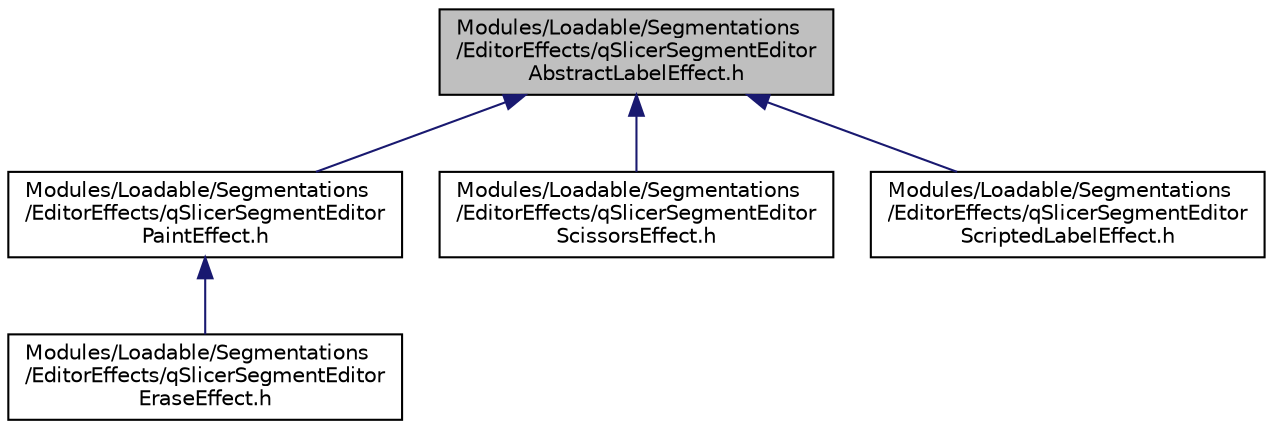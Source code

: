 digraph "Modules/Loadable/Segmentations/EditorEffects/qSlicerSegmentEditorAbstractLabelEffect.h"
{
  bgcolor="transparent";
  edge [fontname="Helvetica",fontsize="10",labelfontname="Helvetica",labelfontsize="10"];
  node [fontname="Helvetica",fontsize="10",shape=record];
  Node8 [label="Modules/Loadable/Segmentations\l/EditorEffects/qSlicerSegmentEditor\lAbstractLabelEffect.h",height=0.2,width=0.4,color="black", fillcolor="grey75", style="filled", fontcolor="black"];
  Node8 -> Node9 [dir="back",color="midnightblue",fontsize="10",style="solid",fontname="Helvetica"];
  Node9 [label="Modules/Loadable/Segmentations\l/EditorEffects/qSlicerSegmentEditor\lPaintEffect.h",height=0.2,width=0.4,color="black",URL="$qSlicerSegmentEditorPaintEffect_8h.html"];
  Node9 -> Node10 [dir="back",color="midnightblue",fontsize="10",style="solid",fontname="Helvetica"];
  Node10 [label="Modules/Loadable/Segmentations\l/EditorEffects/qSlicerSegmentEditor\lEraseEffect.h",height=0.2,width=0.4,color="black",URL="$qSlicerSegmentEditorEraseEffect_8h.html"];
  Node8 -> Node11 [dir="back",color="midnightblue",fontsize="10",style="solid",fontname="Helvetica"];
  Node11 [label="Modules/Loadable/Segmentations\l/EditorEffects/qSlicerSegmentEditor\lScissorsEffect.h",height=0.2,width=0.4,color="black",URL="$qSlicerSegmentEditorScissorsEffect_8h.html"];
  Node8 -> Node12 [dir="back",color="midnightblue",fontsize="10",style="solid",fontname="Helvetica"];
  Node12 [label="Modules/Loadable/Segmentations\l/EditorEffects/qSlicerSegmentEditor\lScriptedLabelEffect.h",height=0.2,width=0.4,color="black",URL="$qSlicerSegmentEditorScriptedLabelEffect_8h.html"];
}
